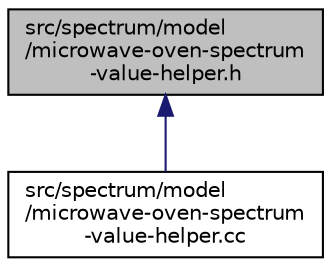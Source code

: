 digraph "src/spectrum/model/microwave-oven-spectrum-value-helper.h"
{
 // LATEX_PDF_SIZE
  edge [fontname="Helvetica",fontsize="10",labelfontname="Helvetica",labelfontsize="10"];
  node [fontname="Helvetica",fontsize="10",shape=record];
  Node1 [label="src/spectrum/model\l/microwave-oven-spectrum\l-value-helper.h",height=0.2,width=0.4,color="black", fillcolor="grey75", style="filled", fontcolor="black",tooltip=" "];
  Node1 -> Node2 [dir="back",color="midnightblue",fontsize="10",style="solid",fontname="Helvetica"];
  Node2 [label="src/spectrum/model\l/microwave-oven-spectrum\l-value-helper.cc",height=0.2,width=0.4,color="black", fillcolor="white", style="filled",URL="$microwave-oven-spectrum-value-helper_8cc.html",tooltip=" "];
}
